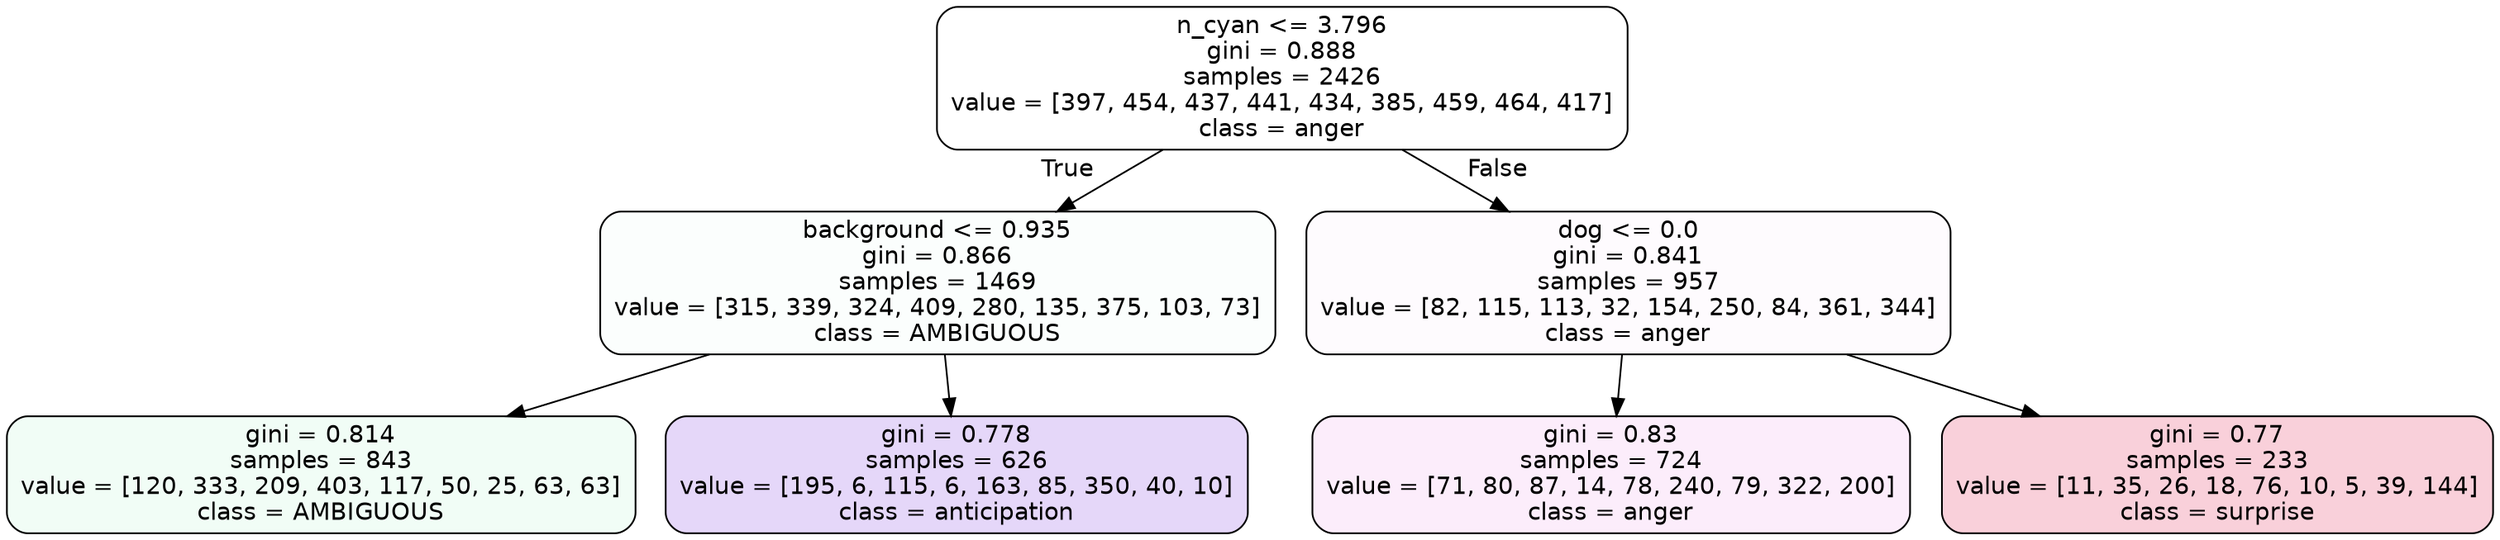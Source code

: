 digraph Tree {
node [shape=box, style="filled, rounded", color="black", fontname=helvetica] ;
edge [fontname=helvetica] ;
0 [label="n_cyan <= 3.796\ngini = 0.888\nsamples = 2426\nvalue = [397, 454, 437, 441, 434, 385, 459, 464, 417]\nclass = anger", fillcolor="#e539d700"] ;
1 [label="background <= 0.935\ngini = 0.866\nsamples = 1469\nvalue = [315, 339, 324, 409, 280, 135, 375, 103, 73]\nclass = AMBIGUOUS", fillcolor="#39e58104"] ;
0 -> 1 [labeldistance=2.5, labelangle=45, headlabel="True"] ;
2 [label="gini = 0.814\nsamples = 843\nvalue = [120, 333, 209, 403, 117, 50, 25, 63, 63]\nclass = AMBIGUOUS", fillcolor="#39e58111"] ;
1 -> 2 ;
3 [label="gini = 0.778\nsamples = 626\nvalue = [195, 6, 115, 6, 163, 85, 350, 40, 10]\nclass = anticipation", fillcolor="#8139e533"] ;
1 -> 3 ;
4 [label="dog <= 0.0\ngini = 0.841\nsamples = 957\nvalue = [82, 115, 113, 32, 154, 250, 84, 361, 344]\nclass = anger", fillcolor="#e539d704"] ;
0 -> 4 [labeldistance=2.5, labelangle=-45, headlabel="False"] ;
5 [label="gini = 0.83\nsamples = 724\nvalue = [71, 80, 87, 14, 78, 240, 79, 322, 200]\nclass = anger", fillcolor="#e539d716"] ;
4 -> 5 ;
6 [label="gini = 0.77\nsamples = 233\nvalue = [11, 35, 26, 18, 76, 10, 5, 39, 144]\nclass = surprise", fillcolor="#e539643c"] ;
4 -> 6 ;
}